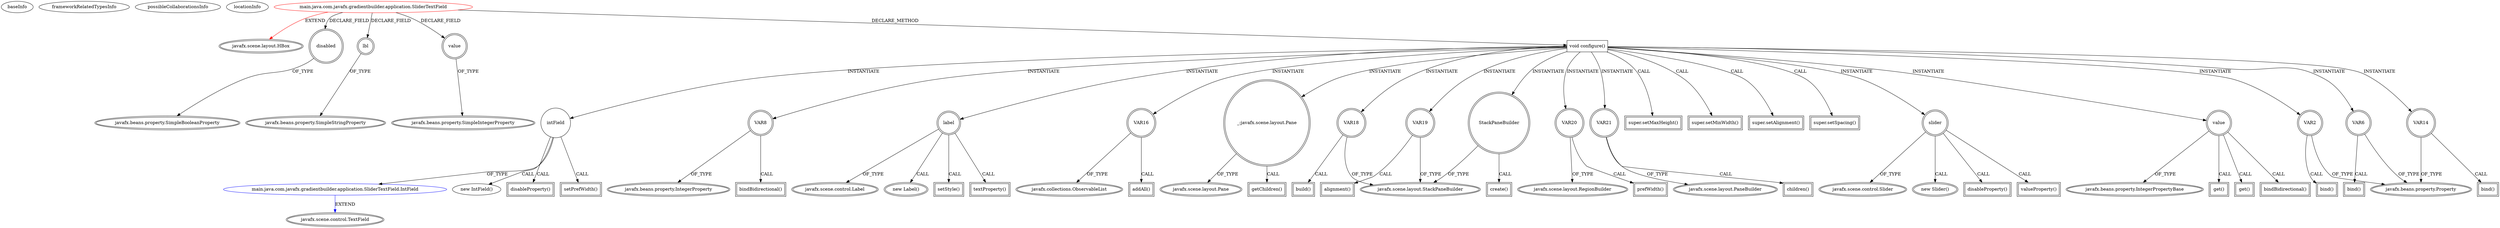 digraph {
baseInfo[graphId=1163,category="extension_graph",isAnonymous=false,possibleRelation=true]
frameworkRelatedTypesInfo[0="javafx.scene.layout.HBox"]
possibleCollaborationsInfo[0="1163~CLIENT_METHOD_DECLARATION-INSTANTIATION-~javafx.scene.layout.HBox ~javafx.scene.control.TextField ~false~false"]
locationInfo[projectName="SaiPradeepDandem-javafx2-gradient-builder",filePath="/SaiPradeepDandem-javafx2-gradient-builder/javafx2-gradient-builder-master/src/main/java/com/javafx/gradientbuilder/application/SliderTextField.java",contextSignature="SliderTextField",graphId="1163"]
0[label="main.java.com.javafx.gradientbuilder.application.SliderTextField",vertexType="ROOT_CLIENT_CLASS_DECLARATION",isFrameworkType=false,color=red]
1[label="javafx.scene.layout.HBox",vertexType="FRAMEWORK_CLASS_TYPE",isFrameworkType=true,peripheries=2]
2[label="disabled",vertexType="FIELD_DECLARATION",isFrameworkType=true,peripheries=2,shape=circle]
3[label="javafx.beans.property.SimpleBooleanProperty",vertexType="FRAMEWORK_CLASS_TYPE",isFrameworkType=true,peripheries=2]
4[label="lbl",vertexType="FIELD_DECLARATION",isFrameworkType=true,peripheries=2,shape=circle]
5[label="javafx.beans.property.SimpleStringProperty",vertexType="FRAMEWORK_CLASS_TYPE",isFrameworkType=true,peripheries=2]
6[label="value",vertexType="FIELD_DECLARATION",isFrameworkType=true,peripheries=2,shape=circle]
7[label="javafx.beans.property.SimpleIntegerProperty",vertexType="FRAMEWORK_CLASS_TYPE",isFrameworkType=true,peripheries=2]
8[label="void configure()",vertexType="CLIENT_METHOD_DECLARATION",isFrameworkType=false,shape=box]
9[label="super.setMaxHeight()",vertexType="SUPER_CALL",isFrameworkType=true,peripheries=2,shape=box]
10[label="super.setMinWidth()",vertexType="SUPER_CALL",isFrameworkType=true,peripheries=2,shape=box]
11[label="super.setAlignment()",vertexType="SUPER_CALL",isFrameworkType=true,peripheries=2,shape=box]
12[label="super.setSpacing()",vertexType="SUPER_CALL",isFrameworkType=true,peripheries=2,shape=box]
14[label="slider",vertexType="VARIABLE_EXPRESION",isFrameworkType=true,peripheries=2,shape=circle]
15[label="javafx.scene.control.Slider",vertexType="FRAMEWORK_CLASS_TYPE",isFrameworkType=true,peripheries=2]
13[label="new Slider()",vertexType="CONSTRUCTOR_CALL",isFrameworkType=true,peripheries=2]
16[label="value",vertexType="VARIABLE_EXPRESION",isFrameworkType=true,peripheries=2,shape=circle]
18[label="javafx.beans.property.IntegerPropertyBase",vertexType="FRAMEWORK_CLASS_TYPE",isFrameworkType=true,peripheries=2]
17[label="get()",vertexType="INSIDE_CALL",isFrameworkType=true,peripheries=2,shape=box]
19[label="VAR2",vertexType="VARIABLE_EXPRESION",isFrameworkType=true,peripheries=2,shape=circle]
21[label="javafx.beans.property.Property",vertexType="FRAMEWORK_INTERFACE_TYPE",isFrameworkType=true,peripheries=2]
20[label="bind()",vertexType="INSIDE_CALL",isFrameworkType=true,peripheries=2,shape=box]
23[label="disableProperty()",vertexType="INSIDE_CALL",isFrameworkType=true,peripheries=2,shape=box]
25[label="intField",vertexType="VARIABLE_EXPRESION",isFrameworkType=false,shape=circle]
26[label="main.java.com.javafx.gradientbuilder.application.SliderTextField.IntField",vertexType="REFERENCE_CLIENT_CLASS_DECLARATION",isFrameworkType=false,color=blue]
27[label="javafx.scene.control.TextField",vertexType="FRAMEWORK_CLASS_TYPE",isFrameworkType=true,peripheries=2]
24[label="new IntField()",vertexType="CONSTRUCTOR_CALL",isFrameworkType=false]
29[label="get()",vertexType="INSIDE_CALL",isFrameworkType=true,peripheries=2,shape=box]
30[label="VAR6",vertexType="VARIABLE_EXPRESION",isFrameworkType=true,peripheries=2,shape=circle]
31[label="bind()",vertexType="INSIDE_CALL",isFrameworkType=true,peripheries=2,shape=box]
34[label="disableProperty()",vertexType="INSIDE_CALL",isFrameworkType=true,peripheries=2,shape=box]
35[label="VAR8",vertexType="VARIABLE_EXPRESION",isFrameworkType=true,peripheries=2,shape=circle]
37[label="javafx.beans.property.IntegerProperty",vertexType="FRAMEWORK_CLASS_TYPE",isFrameworkType=true,peripheries=2]
36[label="bindBidirectional()",vertexType="INSIDE_CALL",isFrameworkType=true,peripheries=2,shape=box]
39[label="valueProperty()",vertexType="INSIDE_CALL",isFrameworkType=true,peripheries=2,shape=box]
41[label="bindBidirectional()",vertexType="INSIDE_CALL",isFrameworkType=true,peripheries=2,shape=box]
43[label="setPrefWidth()",vertexType="INSIDE_CALL",isFrameworkType=true,peripheries=2,shape=box]
45[label="label",vertexType="VARIABLE_EXPRESION",isFrameworkType=true,peripheries=2,shape=circle]
46[label="javafx.scene.control.Label",vertexType="FRAMEWORK_CLASS_TYPE",isFrameworkType=true,peripheries=2]
44[label="new Label()",vertexType="CONSTRUCTOR_CALL",isFrameworkType=true,peripheries=2]
48[label="setStyle()",vertexType="INSIDE_CALL",isFrameworkType=true,peripheries=2,shape=box]
49[label="VAR14",vertexType="VARIABLE_EXPRESION",isFrameworkType=true,peripheries=2,shape=circle]
50[label="bind()",vertexType="INSIDE_CALL",isFrameworkType=true,peripheries=2,shape=box]
53[label="textProperty()",vertexType="INSIDE_CALL",isFrameworkType=true,peripheries=2,shape=box]
54[label="VAR16",vertexType="VARIABLE_EXPRESION",isFrameworkType=true,peripheries=2,shape=circle]
56[label="javafx.collections.ObservableList",vertexType="FRAMEWORK_INTERFACE_TYPE",isFrameworkType=true,peripheries=2]
55[label="addAll()",vertexType="INSIDE_CALL",isFrameworkType=true,peripheries=2,shape=box]
57[label="_:javafx.scene.layout.Pane",vertexType="VARIABLE_EXPRESION",isFrameworkType=true,peripheries=2,shape=circle]
59[label="javafx.scene.layout.Pane",vertexType="FRAMEWORK_CLASS_TYPE",isFrameworkType=true,peripheries=2]
58[label="getChildren()",vertexType="INSIDE_CALL",isFrameworkType=true,peripheries=2,shape=box]
60[label="VAR18",vertexType="VARIABLE_EXPRESION",isFrameworkType=true,peripheries=2,shape=circle]
62[label="javafx.scene.layout.StackPaneBuilder",vertexType="FRAMEWORK_CLASS_TYPE",isFrameworkType=true,peripheries=2]
61[label="build()",vertexType="INSIDE_CALL",isFrameworkType=true,peripheries=2,shape=box]
63[label="VAR19",vertexType="VARIABLE_EXPRESION",isFrameworkType=true,peripheries=2,shape=circle]
64[label="alignment()",vertexType="INSIDE_CALL",isFrameworkType=true,peripheries=2,shape=box]
66[label="VAR20",vertexType="VARIABLE_EXPRESION",isFrameworkType=true,peripheries=2,shape=circle]
68[label="javafx.scene.layout.RegionBuilder",vertexType="FRAMEWORK_CLASS_TYPE",isFrameworkType=true,peripheries=2]
67[label="prefWidth()",vertexType="INSIDE_CALL",isFrameworkType=true,peripheries=2,shape=box]
69[label="VAR21",vertexType="VARIABLE_EXPRESION",isFrameworkType=true,peripheries=2,shape=circle]
71[label="javafx.scene.layout.PaneBuilder",vertexType="FRAMEWORK_CLASS_TYPE",isFrameworkType=true,peripheries=2]
70[label="children()",vertexType="INSIDE_CALL",isFrameworkType=true,peripheries=2,shape=box]
72[label="StackPaneBuilder",vertexType="VARIABLE_EXPRESION",isFrameworkType=true,peripheries=2,shape=circle]
73[label="create()",vertexType="INSIDE_CALL",isFrameworkType=true,peripheries=2,shape=box]
0->1[label="EXTEND",color=red]
0->2[label="DECLARE_FIELD"]
2->3[label="OF_TYPE"]
0->4[label="DECLARE_FIELD"]
4->5[label="OF_TYPE"]
0->6[label="DECLARE_FIELD"]
6->7[label="OF_TYPE"]
0->8[label="DECLARE_METHOD"]
8->9[label="CALL"]
8->10[label="CALL"]
8->11[label="CALL"]
8->12[label="CALL"]
8->14[label="INSTANTIATE"]
14->15[label="OF_TYPE"]
14->13[label="CALL"]
8->16[label="INSTANTIATE"]
16->18[label="OF_TYPE"]
16->17[label="CALL"]
8->19[label="INSTANTIATE"]
19->21[label="OF_TYPE"]
19->20[label="CALL"]
14->23[label="CALL"]
8->25[label="INSTANTIATE"]
26->27[label="EXTEND",color=blue]
25->26[label="OF_TYPE"]
25->24[label="CALL"]
16->29[label="CALL"]
8->30[label="INSTANTIATE"]
30->21[label="OF_TYPE"]
30->31[label="CALL"]
25->34[label="CALL"]
8->35[label="INSTANTIATE"]
35->37[label="OF_TYPE"]
35->36[label="CALL"]
14->39[label="CALL"]
16->41[label="CALL"]
25->43[label="CALL"]
8->45[label="INSTANTIATE"]
45->46[label="OF_TYPE"]
45->44[label="CALL"]
45->48[label="CALL"]
8->49[label="INSTANTIATE"]
49->21[label="OF_TYPE"]
49->50[label="CALL"]
45->53[label="CALL"]
8->54[label="INSTANTIATE"]
54->56[label="OF_TYPE"]
54->55[label="CALL"]
8->57[label="INSTANTIATE"]
57->59[label="OF_TYPE"]
57->58[label="CALL"]
8->60[label="INSTANTIATE"]
60->62[label="OF_TYPE"]
60->61[label="CALL"]
8->63[label="INSTANTIATE"]
63->62[label="OF_TYPE"]
63->64[label="CALL"]
8->66[label="INSTANTIATE"]
66->68[label="OF_TYPE"]
66->67[label="CALL"]
8->69[label="INSTANTIATE"]
69->71[label="OF_TYPE"]
69->70[label="CALL"]
8->72[label="INSTANTIATE"]
72->62[label="OF_TYPE"]
72->73[label="CALL"]
}

